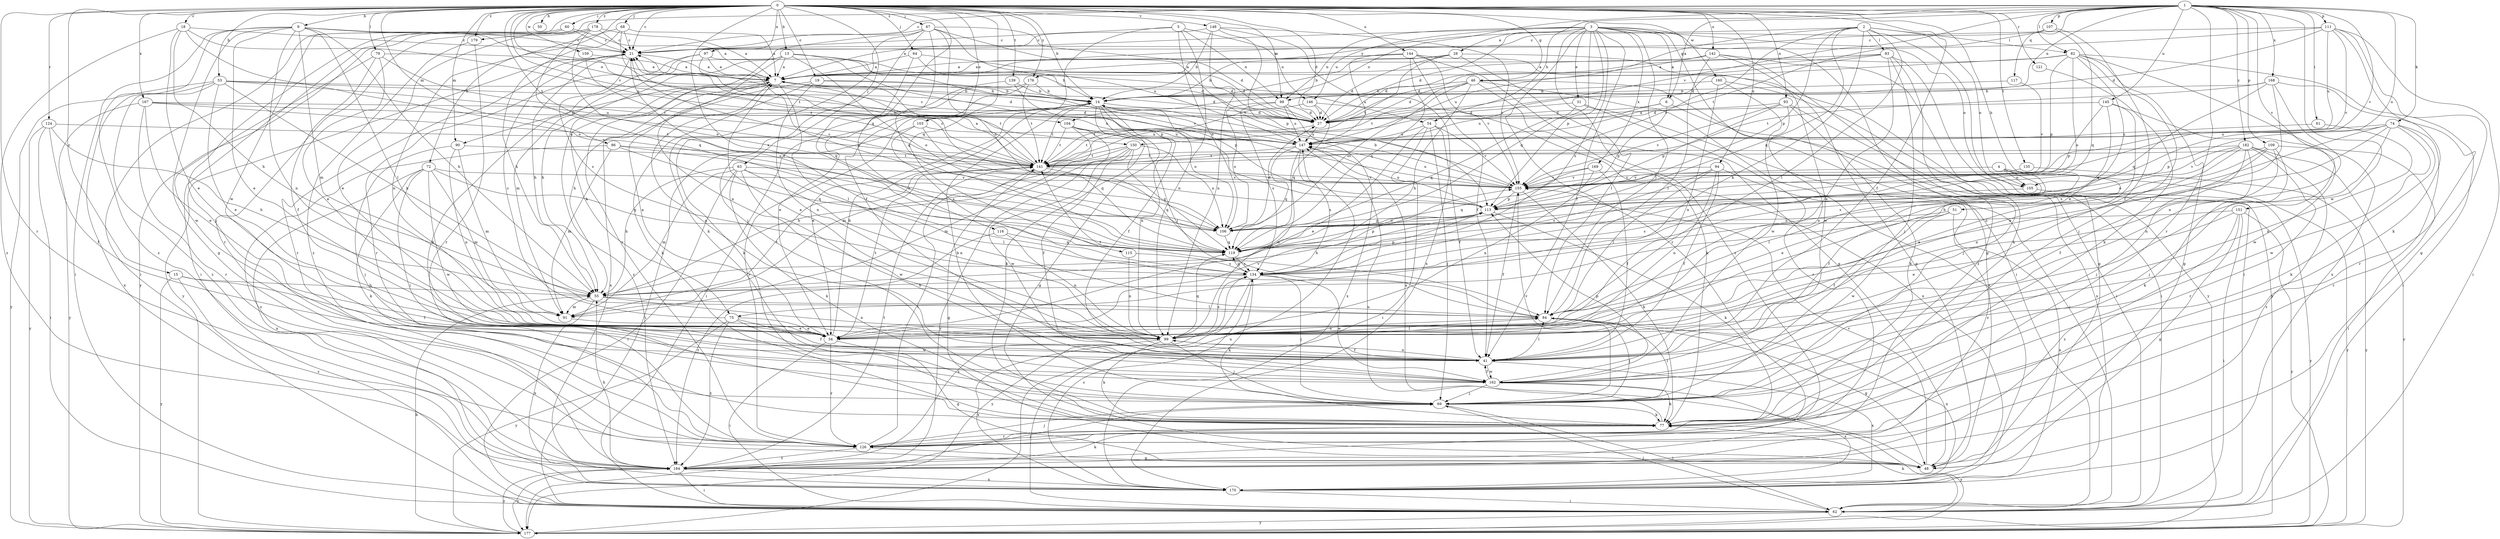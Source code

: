strict digraph  {
0;
1;
2;
3;
4;
5;
6;
7;
9;
13;
14;
15;
18;
19;
21;
27;
28;
31;
34;
41;
46;
48;
50;
51;
53;
54;
55;
60;
61;
62;
63;
64;
67;
68;
69;
72;
74;
75;
77;
79;
82;
83;
84;
86;
90;
91;
93;
94;
97;
98;
99;
103;
104;
105;
106;
107;
109;
111;
113;
115;
116;
117;
119;
121;
124;
126;
134;
135;
139;
141;
142;
144;
145;
146;
147;
148;
150;
151;
155;
159;
160;
162;
167;
168;
169;
170;
176;
177;
178;
179;
182;
184;
0 -> 9  [label=b];
0 -> 13  [label=b];
0 -> 14  [label=b];
0 -> 15  [label=c];
0 -> 18  [label=c];
0 -> 19  [label=c];
0 -> 21  [label=c];
0 -> 27  [label=d];
0 -> 41  [label=f];
0 -> 46  [label=g];
0 -> 50  [label=h];
0 -> 51  [label=h];
0 -> 53  [label=h];
0 -> 60  [label=i];
0 -> 63  [label=j];
0 -> 64  [label=j];
0 -> 67  [label=j];
0 -> 68  [label=j];
0 -> 72  [label=k];
0 -> 79  [label=l];
0 -> 86  [label=m];
0 -> 90  [label=m];
0 -> 93  [label=n];
0 -> 94  [label=n];
0 -> 97  [label=n];
0 -> 98  [label=n];
0 -> 103  [label=o];
0 -> 104  [label=o];
0 -> 115  [label=q];
0 -> 116  [label=q];
0 -> 121  [label=r];
0 -> 124  [label=r];
0 -> 126  [label=r];
0 -> 134  [label=s];
0 -> 135  [label=t];
0 -> 139  [label=t];
0 -> 141  [label=t];
0 -> 142  [label=u];
0 -> 144  [label=u];
0 -> 148  [label=v];
0 -> 150  [label=v];
0 -> 159  [label=w];
0 -> 160  [label=w];
0 -> 162  [label=w];
0 -> 167  [label=x];
0 -> 176  [label=y];
0 -> 178  [label=z];
0 -> 179  [label=z];
1 -> 6  [label=a];
1 -> 21  [label=c];
1 -> 54  [label=h];
1 -> 61  [label=i];
1 -> 74  [label=k];
1 -> 82  [label=l];
1 -> 98  [label=n];
1 -> 104  [label=o];
1 -> 105  [label=o];
1 -> 107  [label=p];
1 -> 109  [label=p];
1 -> 111  [label=p];
1 -> 117  [label=q];
1 -> 126  [label=r];
1 -> 145  [label=u];
1 -> 150  [label=v];
1 -> 151  [label=v];
1 -> 155  [label=v];
1 -> 162  [label=w];
1 -> 168  [label=x];
1 -> 179  [label=z];
1 -> 182  [label=z];
2 -> 46  [label=g];
2 -> 62  [label=i];
2 -> 75  [label=k];
2 -> 82  [label=l];
2 -> 83  [label=l];
2 -> 84  [label=l];
2 -> 105  [label=o];
2 -> 113  [label=p];
2 -> 119  [label=q];
2 -> 155  [label=v];
2 -> 176  [label=y];
3 -> 6  [label=a];
3 -> 7  [label=a];
3 -> 27  [label=d];
3 -> 28  [label=e];
3 -> 31  [label=e];
3 -> 41  [label=f];
3 -> 48  [label=g];
3 -> 62  [label=i];
3 -> 84  [label=l];
3 -> 98  [label=n];
3 -> 105  [label=o];
3 -> 113  [label=p];
3 -> 119  [label=q];
3 -> 126  [label=r];
3 -> 134  [label=s];
3 -> 146  [label=u];
3 -> 169  [label=x];
3 -> 184  [label=z];
4 -> 34  [label=e];
4 -> 41  [label=f];
4 -> 84  [label=l];
4 -> 105  [label=o];
4 -> 155  [label=v];
4 -> 177  [label=y];
5 -> 21  [label=c];
5 -> 41  [label=f];
5 -> 98  [label=n];
5 -> 99  [label=n];
5 -> 106  [label=o];
5 -> 146  [label=u];
6 -> 27  [label=d];
6 -> 69  [label=j];
6 -> 113  [label=p];
6 -> 147  [label=u];
7 -> 14  [label=b];
7 -> 75  [label=k];
7 -> 84  [label=l];
7 -> 90  [label=m];
7 -> 141  [label=t];
7 -> 170  [label=x];
7 -> 184  [label=z];
9 -> 21  [label=c];
9 -> 34  [label=e];
9 -> 48  [label=g];
9 -> 54  [label=h];
9 -> 55  [label=h];
9 -> 62  [label=i];
9 -> 84  [label=l];
9 -> 91  [label=m];
9 -> 99  [label=n];
9 -> 184  [label=z];
13 -> 7  [label=a];
13 -> 27  [label=d];
13 -> 55  [label=h];
13 -> 91  [label=m];
13 -> 99  [label=n];
13 -> 106  [label=o];
13 -> 113  [label=p];
13 -> 155  [label=v];
14 -> 27  [label=d];
14 -> 34  [label=e];
14 -> 41  [label=f];
14 -> 48  [label=g];
14 -> 77  [label=k];
14 -> 99  [label=n];
14 -> 106  [label=o];
14 -> 126  [label=r];
14 -> 141  [label=t];
15 -> 41  [label=f];
15 -> 55  [label=h];
15 -> 177  [label=y];
15 -> 184  [label=z];
18 -> 21  [label=c];
18 -> 34  [label=e];
18 -> 55  [label=h];
18 -> 106  [label=o];
18 -> 147  [label=u];
18 -> 184  [label=z];
19 -> 14  [label=b];
19 -> 27  [label=d];
19 -> 55  [label=h];
19 -> 77  [label=k];
19 -> 99  [label=n];
21 -> 7  [label=a];
21 -> 55  [label=h];
21 -> 126  [label=r];
21 -> 134  [label=s];
21 -> 177  [label=y];
27 -> 7  [label=a];
27 -> 141  [label=t];
27 -> 147  [label=u];
28 -> 7  [label=a];
28 -> 14  [label=b];
28 -> 27  [label=d];
28 -> 48  [label=g];
28 -> 84  [label=l];
28 -> 141  [label=t];
31 -> 27  [label=d];
31 -> 62  [label=i];
31 -> 119  [label=q];
31 -> 126  [label=r];
34 -> 7  [label=a];
34 -> 14  [label=b];
34 -> 48  [label=g];
34 -> 62  [label=i];
34 -> 126  [label=r];
34 -> 141  [label=t];
34 -> 155  [label=v];
41 -> 7  [label=a];
41 -> 84  [label=l];
41 -> 99  [label=n];
41 -> 162  [label=w];
41 -> 170  [label=x];
46 -> 14  [label=b];
46 -> 27  [label=d];
46 -> 55  [label=h];
46 -> 62  [label=i];
46 -> 77  [label=k];
46 -> 106  [label=o];
46 -> 141  [label=t];
46 -> 170  [label=x];
48 -> 147  [label=u];
48 -> 155  [label=v];
51 -> 41  [label=f];
51 -> 106  [label=o];
51 -> 162  [label=w];
51 -> 170  [label=x];
53 -> 14  [label=b];
53 -> 27  [label=d];
53 -> 34  [label=e];
53 -> 55  [label=h];
53 -> 147  [label=u];
53 -> 170  [label=x];
53 -> 177  [label=y];
53 -> 184  [label=z];
54 -> 34  [label=e];
54 -> 41  [label=f];
54 -> 62  [label=i];
54 -> 69  [label=j];
54 -> 147  [label=u];
54 -> 155  [label=v];
55 -> 84  [label=l];
55 -> 91  [label=m];
55 -> 99  [label=n];
55 -> 170  [label=x];
60 -> 7  [label=a];
60 -> 21  [label=c];
60 -> 62  [label=i];
60 -> 69  [label=j];
61 -> 99  [label=n];
61 -> 147  [label=u];
62 -> 69  [label=j];
62 -> 77  [label=k];
62 -> 177  [label=y];
63 -> 55  [label=h];
63 -> 62  [label=i];
63 -> 77  [label=k];
63 -> 84  [label=l];
63 -> 91  [label=m];
63 -> 99  [label=n];
63 -> 155  [label=v];
63 -> 162  [label=w];
64 -> 7  [label=a];
64 -> 14  [label=b];
64 -> 27  [label=d];
64 -> 119  [label=q];
67 -> 21  [label=c];
67 -> 27  [label=d];
67 -> 69  [label=j];
67 -> 77  [label=k];
67 -> 106  [label=o];
67 -> 119  [label=q];
67 -> 126  [label=r];
67 -> 147  [label=u];
67 -> 155  [label=v];
68 -> 7  [label=a];
68 -> 21  [label=c];
68 -> 55  [label=h];
68 -> 99  [label=n];
68 -> 141  [label=t];
69 -> 14  [label=b];
69 -> 62  [label=i];
69 -> 77  [label=k];
69 -> 84  [label=l];
69 -> 155  [label=v];
72 -> 69  [label=j];
72 -> 77  [label=k];
72 -> 91  [label=m];
72 -> 119  [label=q];
72 -> 155  [label=v];
72 -> 162  [label=w];
72 -> 170  [label=x];
74 -> 55  [label=h];
74 -> 77  [label=k];
74 -> 99  [label=n];
74 -> 113  [label=p];
74 -> 126  [label=r];
74 -> 134  [label=s];
74 -> 147  [label=u];
74 -> 162  [label=w];
75 -> 21  [label=c];
75 -> 34  [label=e];
75 -> 41  [label=f];
75 -> 162  [label=w];
75 -> 177  [label=y];
75 -> 184  [label=z];
77 -> 126  [label=r];
77 -> 147  [label=u];
77 -> 177  [label=y];
79 -> 7  [label=a];
79 -> 34  [label=e];
79 -> 41  [label=f];
79 -> 141  [label=t];
79 -> 162  [label=w];
82 -> 7  [label=a];
82 -> 27  [label=d];
82 -> 34  [label=e];
82 -> 48  [label=g];
82 -> 62  [label=i];
82 -> 69  [label=j];
82 -> 106  [label=o];
82 -> 113  [label=p];
82 -> 170  [label=x];
83 -> 7  [label=a];
83 -> 27  [label=d];
83 -> 34  [label=e];
83 -> 69  [label=j];
83 -> 77  [label=k];
83 -> 147  [label=u];
83 -> 177  [label=y];
84 -> 48  [label=g];
84 -> 69  [label=j];
84 -> 99  [label=n];
84 -> 141  [label=t];
84 -> 170  [label=x];
86 -> 91  [label=m];
86 -> 106  [label=o];
86 -> 119  [label=q];
86 -> 141  [label=t];
86 -> 184  [label=z];
90 -> 69  [label=j];
90 -> 91  [label=m];
90 -> 99  [label=n];
90 -> 141  [label=t];
91 -> 34  [label=e];
91 -> 141  [label=t];
93 -> 27  [label=d];
93 -> 77  [label=k];
93 -> 99  [label=n];
93 -> 113  [label=p];
93 -> 155  [label=v];
93 -> 170  [label=x];
94 -> 41  [label=f];
94 -> 84  [label=l];
94 -> 99  [label=n];
94 -> 134  [label=s];
94 -> 155  [label=v];
94 -> 184  [label=z];
97 -> 7  [label=a];
97 -> 27  [label=d];
97 -> 77  [label=k];
97 -> 106  [label=o];
97 -> 126  [label=r];
98 -> 27  [label=d];
98 -> 106  [label=o];
98 -> 134  [label=s];
98 -> 147  [label=u];
98 -> 170  [label=x];
99 -> 7  [label=a];
99 -> 41  [label=f];
99 -> 69  [label=j];
99 -> 77  [label=k];
99 -> 84  [label=l];
99 -> 119  [label=q];
99 -> 134  [label=s];
99 -> 170  [label=x];
103 -> 62  [label=i];
103 -> 119  [label=q];
103 -> 134  [label=s];
103 -> 147  [label=u];
104 -> 84  [label=l];
104 -> 91  [label=m];
104 -> 141  [label=t];
104 -> 147  [label=u];
104 -> 177  [label=y];
105 -> 134  [label=s];
105 -> 177  [label=y];
106 -> 27  [label=d];
106 -> 113  [label=p];
106 -> 119  [label=q];
107 -> 21  [label=c];
107 -> 41  [label=f];
107 -> 119  [label=q];
107 -> 141  [label=t];
109 -> 41  [label=f];
109 -> 62  [label=i];
109 -> 69  [label=j];
109 -> 99  [label=n];
109 -> 134  [label=s];
109 -> 141  [label=t];
111 -> 7  [label=a];
111 -> 21  [label=c];
111 -> 27  [label=d];
111 -> 48  [label=g];
111 -> 62  [label=i];
111 -> 77  [label=k];
111 -> 147  [label=u];
111 -> 155  [label=v];
113 -> 21  [label=c];
113 -> 55  [label=h];
113 -> 77  [label=k];
113 -> 106  [label=o];
113 -> 147  [label=u];
115 -> 99  [label=n];
115 -> 134  [label=s];
116 -> 99  [label=n];
116 -> 119  [label=q];
116 -> 184  [label=z];
117 -> 14  [label=b];
117 -> 155  [label=v];
119 -> 21  [label=c];
119 -> 113  [label=p];
119 -> 134  [label=s];
121 -> 77  [label=k];
124 -> 41  [label=f];
124 -> 55  [label=h];
124 -> 62  [label=i];
124 -> 147  [label=u];
124 -> 177  [label=y];
126 -> 48  [label=g];
126 -> 69  [label=j];
126 -> 141  [label=t];
126 -> 184  [label=z];
134 -> 55  [label=h];
134 -> 69  [label=j];
134 -> 77  [label=k];
134 -> 113  [label=p];
134 -> 119  [label=q];
134 -> 162  [label=w];
134 -> 177  [label=y];
135 -> 155  [label=v];
135 -> 177  [label=y];
139 -> 14  [label=b];
139 -> 77  [label=k];
139 -> 113  [label=p];
141 -> 7  [label=a];
141 -> 21  [label=c];
141 -> 48  [label=g];
141 -> 119  [label=q];
141 -> 155  [label=v];
142 -> 7  [label=a];
142 -> 27  [label=d];
142 -> 48  [label=g];
142 -> 84  [label=l];
142 -> 162  [label=w];
142 -> 184  [label=z];
144 -> 7  [label=a];
144 -> 14  [label=b];
144 -> 41  [label=f];
144 -> 48  [label=g];
144 -> 119  [label=q];
144 -> 147  [label=u];
144 -> 155  [label=v];
144 -> 177  [label=y];
145 -> 27  [label=d];
145 -> 34  [label=e];
145 -> 113  [label=p];
145 -> 119  [label=q];
145 -> 162  [label=w];
146 -> 27  [label=d];
146 -> 119  [label=q];
146 -> 141  [label=t];
146 -> 170  [label=x];
147 -> 21  [label=c];
147 -> 99  [label=n];
147 -> 119  [label=q];
147 -> 134  [label=s];
147 -> 141  [label=t];
148 -> 14  [label=b];
148 -> 21  [label=c];
148 -> 99  [label=n];
148 -> 113  [label=p];
148 -> 155  [label=v];
148 -> 170  [label=x];
150 -> 41  [label=f];
150 -> 55  [label=h];
150 -> 91  [label=m];
150 -> 106  [label=o];
150 -> 119  [label=q];
150 -> 141  [label=t];
150 -> 162  [label=w];
151 -> 34  [label=e];
151 -> 48  [label=g];
151 -> 62  [label=i];
151 -> 106  [label=o];
151 -> 177  [label=y];
151 -> 184  [label=z];
155 -> 14  [label=b];
155 -> 21  [label=c];
155 -> 41  [label=f];
155 -> 77  [label=k];
155 -> 113  [label=p];
155 -> 147  [label=u];
159 -> 7  [label=a];
159 -> 141  [label=t];
160 -> 14  [label=b];
160 -> 62  [label=i];
160 -> 99  [label=n];
160 -> 162  [label=w];
162 -> 41  [label=f];
162 -> 69  [label=j];
162 -> 77  [label=k];
162 -> 113  [label=p];
162 -> 170  [label=x];
167 -> 27  [label=d];
167 -> 34  [label=e];
167 -> 126  [label=r];
167 -> 141  [label=t];
167 -> 147  [label=u];
167 -> 177  [label=y];
168 -> 14  [label=b];
168 -> 84  [label=l];
168 -> 99  [label=n];
168 -> 119  [label=q];
168 -> 126  [label=r];
168 -> 141  [label=t];
169 -> 41  [label=f];
169 -> 99  [label=n];
169 -> 119  [label=q];
169 -> 155  [label=v];
170 -> 62  [label=i];
170 -> 134  [label=s];
176 -> 14  [label=b];
176 -> 34  [label=e];
176 -> 62  [label=i];
176 -> 141  [label=t];
177 -> 55  [label=h];
177 -> 147  [label=u];
177 -> 184  [label=z];
178 -> 7  [label=a];
178 -> 21  [label=c];
178 -> 34  [label=e];
178 -> 62  [label=i];
178 -> 106  [label=o];
178 -> 119  [label=q];
178 -> 126  [label=r];
178 -> 177  [label=y];
179 -> 126  [label=r];
179 -> 184  [label=z];
182 -> 34  [label=e];
182 -> 69  [label=j];
182 -> 77  [label=k];
182 -> 106  [label=o];
182 -> 126  [label=r];
182 -> 141  [label=t];
182 -> 155  [label=v];
182 -> 177  [label=y];
182 -> 184  [label=z];
184 -> 55  [label=h];
184 -> 62  [label=i];
184 -> 69  [label=j];
184 -> 77  [label=k];
184 -> 134  [label=s];
184 -> 141  [label=t];
184 -> 170  [label=x];
184 -> 177  [label=y];
}
